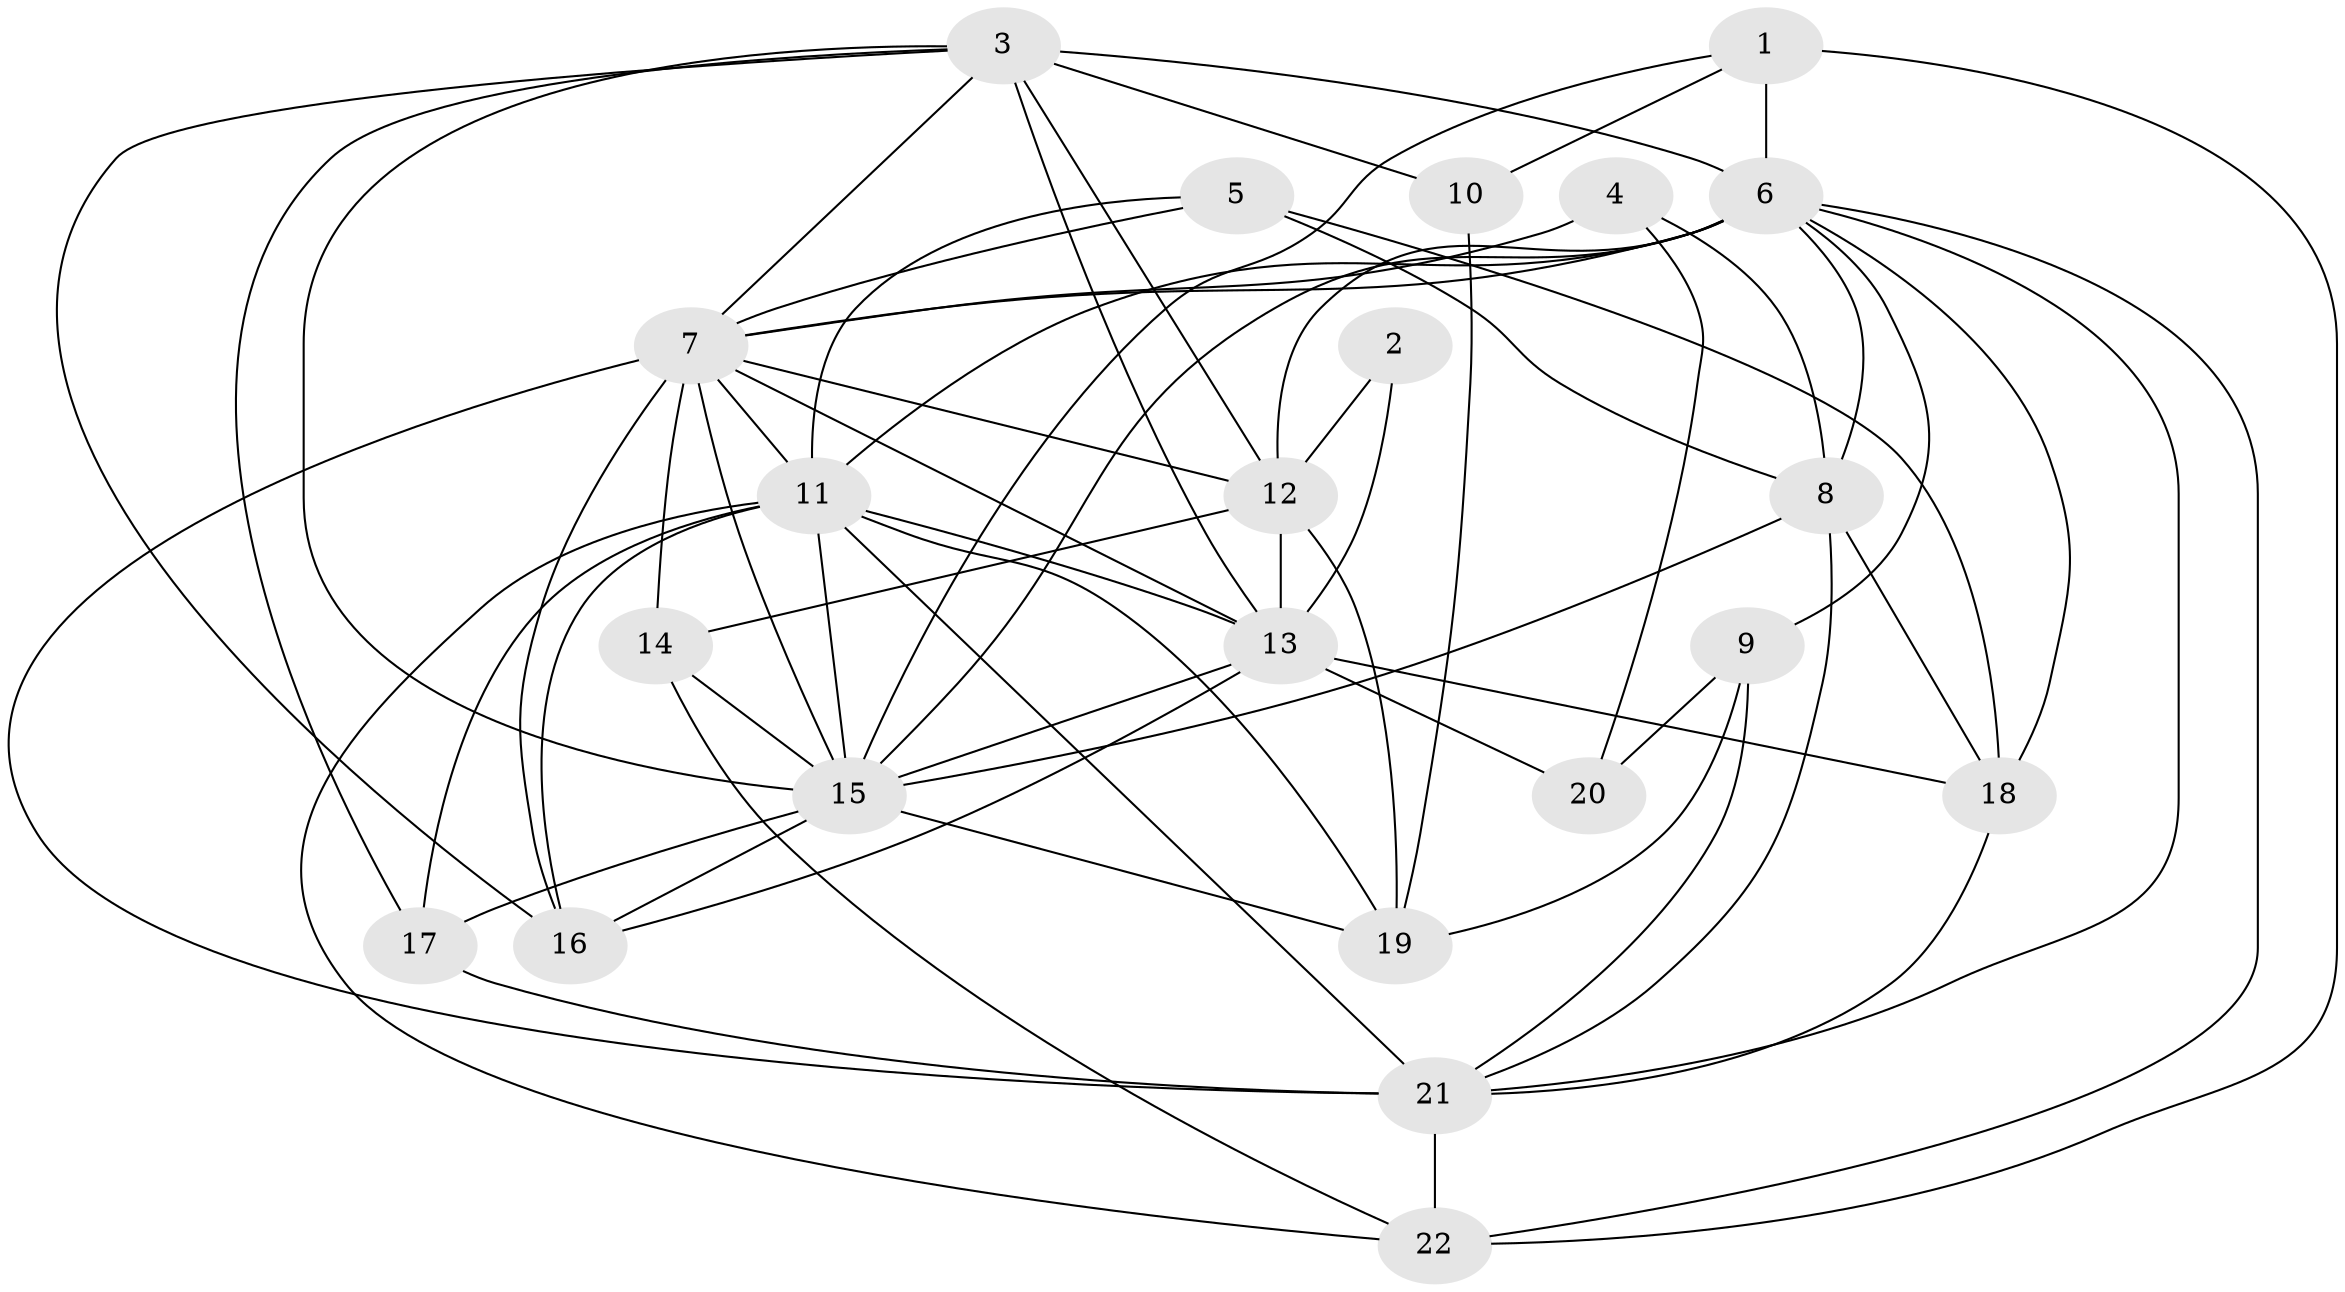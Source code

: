 // original degree distribution, {4: 0.23076923076923078, 2: 0.12307692307692308, 5: 0.16923076923076924, 3: 0.3230769230769231, 8: 0.03076923076923077, 7: 0.03076923076923077, 6: 0.09230769230769231}
// Generated by graph-tools (version 1.1) at 2025/51/03/04/25 22:51:03]
// undirected, 22 vertices, 66 edges
graph export_dot {
  node [color=gray90,style=filled];
  1;
  2;
  3;
  4;
  5;
  6;
  7;
  8;
  9;
  10;
  11;
  12;
  13;
  14;
  15;
  16;
  17;
  18;
  19;
  20;
  21;
  22;
  1 -- 6 [weight=2.0];
  1 -- 10 [weight=1.0];
  1 -- 15 [weight=1.0];
  1 -- 22 [weight=1.0];
  2 -- 12 [weight=1.0];
  2 -- 13 [weight=1.0];
  3 -- 6 [weight=1.0];
  3 -- 7 [weight=1.0];
  3 -- 10 [weight=2.0];
  3 -- 12 [weight=1.0];
  3 -- 13 [weight=1.0];
  3 -- 15 [weight=2.0];
  3 -- 16 [weight=1.0];
  3 -- 17 [weight=1.0];
  4 -- 7 [weight=1.0];
  4 -- 8 [weight=2.0];
  4 -- 20 [weight=1.0];
  5 -- 7 [weight=1.0];
  5 -- 8 [weight=1.0];
  5 -- 11 [weight=2.0];
  5 -- 18 [weight=2.0];
  6 -- 7 [weight=2.0];
  6 -- 8 [weight=1.0];
  6 -- 9 [weight=2.0];
  6 -- 11 [weight=3.0];
  6 -- 12 [weight=1.0];
  6 -- 15 [weight=1.0];
  6 -- 18 [weight=1.0];
  6 -- 21 [weight=1.0];
  6 -- 22 [weight=1.0];
  7 -- 11 [weight=1.0];
  7 -- 12 [weight=1.0];
  7 -- 13 [weight=4.0];
  7 -- 14 [weight=1.0];
  7 -- 15 [weight=1.0];
  7 -- 16 [weight=1.0];
  7 -- 21 [weight=1.0];
  8 -- 15 [weight=2.0];
  8 -- 18 [weight=1.0];
  8 -- 21 [weight=1.0];
  9 -- 19 [weight=1.0];
  9 -- 20 [weight=1.0];
  9 -- 21 [weight=1.0];
  10 -- 19 [weight=1.0];
  11 -- 13 [weight=1.0];
  11 -- 15 [weight=3.0];
  11 -- 16 [weight=2.0];
  11 -- 17 [weight=1.0];
  11 -- 19 [weight=1.0];
  11 -- 21 [weight=2.0];
  11 -- 22 [weight=1.0];
  12 -- 13 [weight=2.0];
  12 -- 14 [weight=1.0];
  12 -- 19 [weight=1.0];
  13 -- 15 [weight=2.0];
  13 -- 16 [weight=1.0];
  13 -- 18 [weight=1.0];
  13 -- 20 [weight=1.0];
  14 -- 15 [weight=1.0];
  14 -- 22 [weight=1.0];
  15 -- 16 [weight=1.0];
  15 -- 17 [weight=1.0];
  15 -- 19 [weight=1.0];
  17 -- 21 [weight=1.0];
  18 -- 21 [weight=1.0];
  21 -- 22 [weight=1.0];
}
